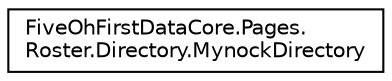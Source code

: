 digraph "Graphical Class Hierarchy"
{
 // LATEX_PDF_SIZE
  edge [fontname="Helvetica",fontsize="10",labelfontname="Helvetica",labelfontsize="10"];
  node [fontname="Helvetica",fontsize="10",shape=record];
  rankdir="LR";
  Node0 [label="FiveOhFirstDataCore.Pages.\lRoster.Directory.MynockDirectory",height=0.2,width=0.4,color="black", fillcolor="white", style="filled",URL="$class_five_oh_first_data_core_1_1_pages_1_1_roster_1_1_directory_1_1_mynock_directory.html",tooltip=" "];
}
